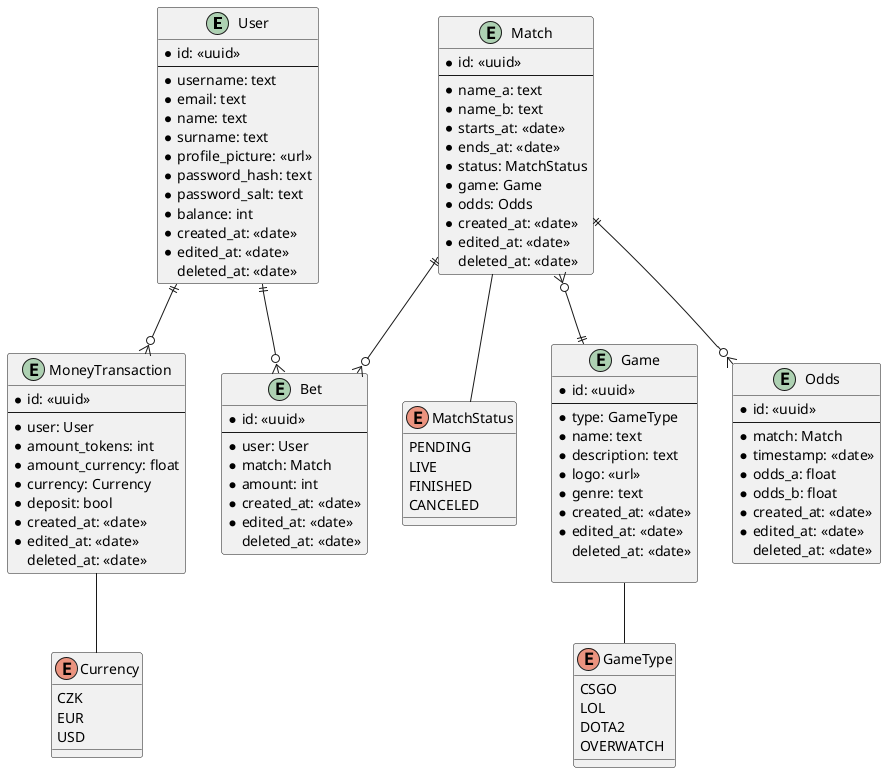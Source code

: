 @startuml starbet-live

entity User {
    * id: <<uuid>>
    ---
    * username: text
    * email: text
    * name: text
    * surname: text
    * profile_picture: <<url>>
    * password_hash: text
    * password_salt: text
    * balance: int
    * created_at: <<date>>
    * edited_at: <<date>>
    deleted_at: <<date>>
}

entity Match {
    * id: <<uuid>>
    ---
    * name_a: text
    * name_b: text
    * starts_at: <<date>>
    * ends_at: <<date>>
    * status: MatchStatus
    * game: Game
    * odds: Odds
    * created_at: <<date>>
    * edited_at: <<date>>
    deleted_at: <<date>>
}

enum MatchStatus {
    PENDING
    LIVE
    FINISHED
    CANCELED
}

entity Game {
    * id: <<uuid>>
    ---
    * type: GameType
    * name: text
    * description: text
    * logo: <<url>>
    * genre: text
    * created_at: <<date>>
    * edited_at: <<date>>
    deleted_at: <<date>>

}

enum GameType {
    CSGO
    LOL
    DOTA2
    OVERWATCH
}

entity Bet {
    * id: <<uuid>>
    ---
    * user: User
    * match: Match
    * amount: int
    * created_at: <<date>>
    * edited_at: <<date>>
    deleted_at: <<date>>
}

entity Odds {
    * id: <<uuid>>
    ---
    * match: Match
    * timestamp: <<date>>
    * odds_a: float
    * odds_b: float
    * created_at: <<date>>
    * edited_at: <<date>>
    deleted_at: <<date>>
}

entity MoneyTransaction {
    * id: <<uuid>>
    ---
    * user: User
    * amount_tokens: int
    * amount_currency: float
    * currency: Currency
    * deposit: bool
    * created_at: <<date>>
    * edited_at: <<date>>
    deleted_at: <<date>>
}

enum Currency {
    CZK
    EUR
    USD
}

Match }o--|| Game
Match ||--o{ Bet
Match ||--o{ Odds
User ||--o{ Bet
User ||--o{ MoneyTransaction
Match -- MatchStatus
Game -- GameType
MoneyTransaction -- Currency

@enduml
